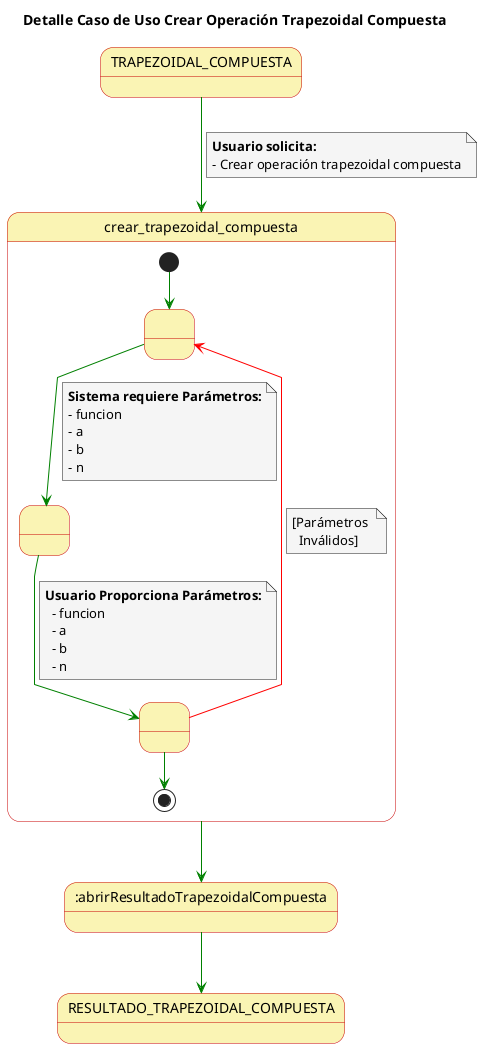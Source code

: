 @startuml

skinparam state {
  BackgroundColor #faf4b4
  BorderColor #c90000
}

skinparam note {
  BackgroundColor #f5f5f5
}

skinparam linetype polyline

title Detalle Caso de Uso Crear Operación Trapezoidal Compuesta


TRAPEZOIDAL_COMPUESTA-[#green]-> crear_trapezoidal_compuesta
note on link
  **Usuario solicita:**
  - Crear operación trapezoidal compuesta
end note

state crear_trapezoidal_compuesta{
  state 1 as " "
  state 2 as " "
  state 3 as " "
  
  [*] -[#green]-> 1
  1 -[#green]-> 2
  note on link
      **Sistema requiere Parámetros:**
      - funcion
      - a
      - b
      - n
  end note
  2 -[#green]-> 3
  note on link
    **Usuario Proporciona Parámetros:**
      - funcion
      - a
      - b
      - n
  end note
  3 -[#red]-> 1
  note on link
    [Parámetros 
      Inválidos]
  end note
  3 -[#green]-> [*]

}

crear_trapezoidal_compuesta-[#green]-> :abrirResultadoTrapezoidalCompuesta

:abrirResultadoTrapezoidalCompuesta-[#green]-> RESULTADO_TRAPEZOIDAL_COMPUESTA

@enduml